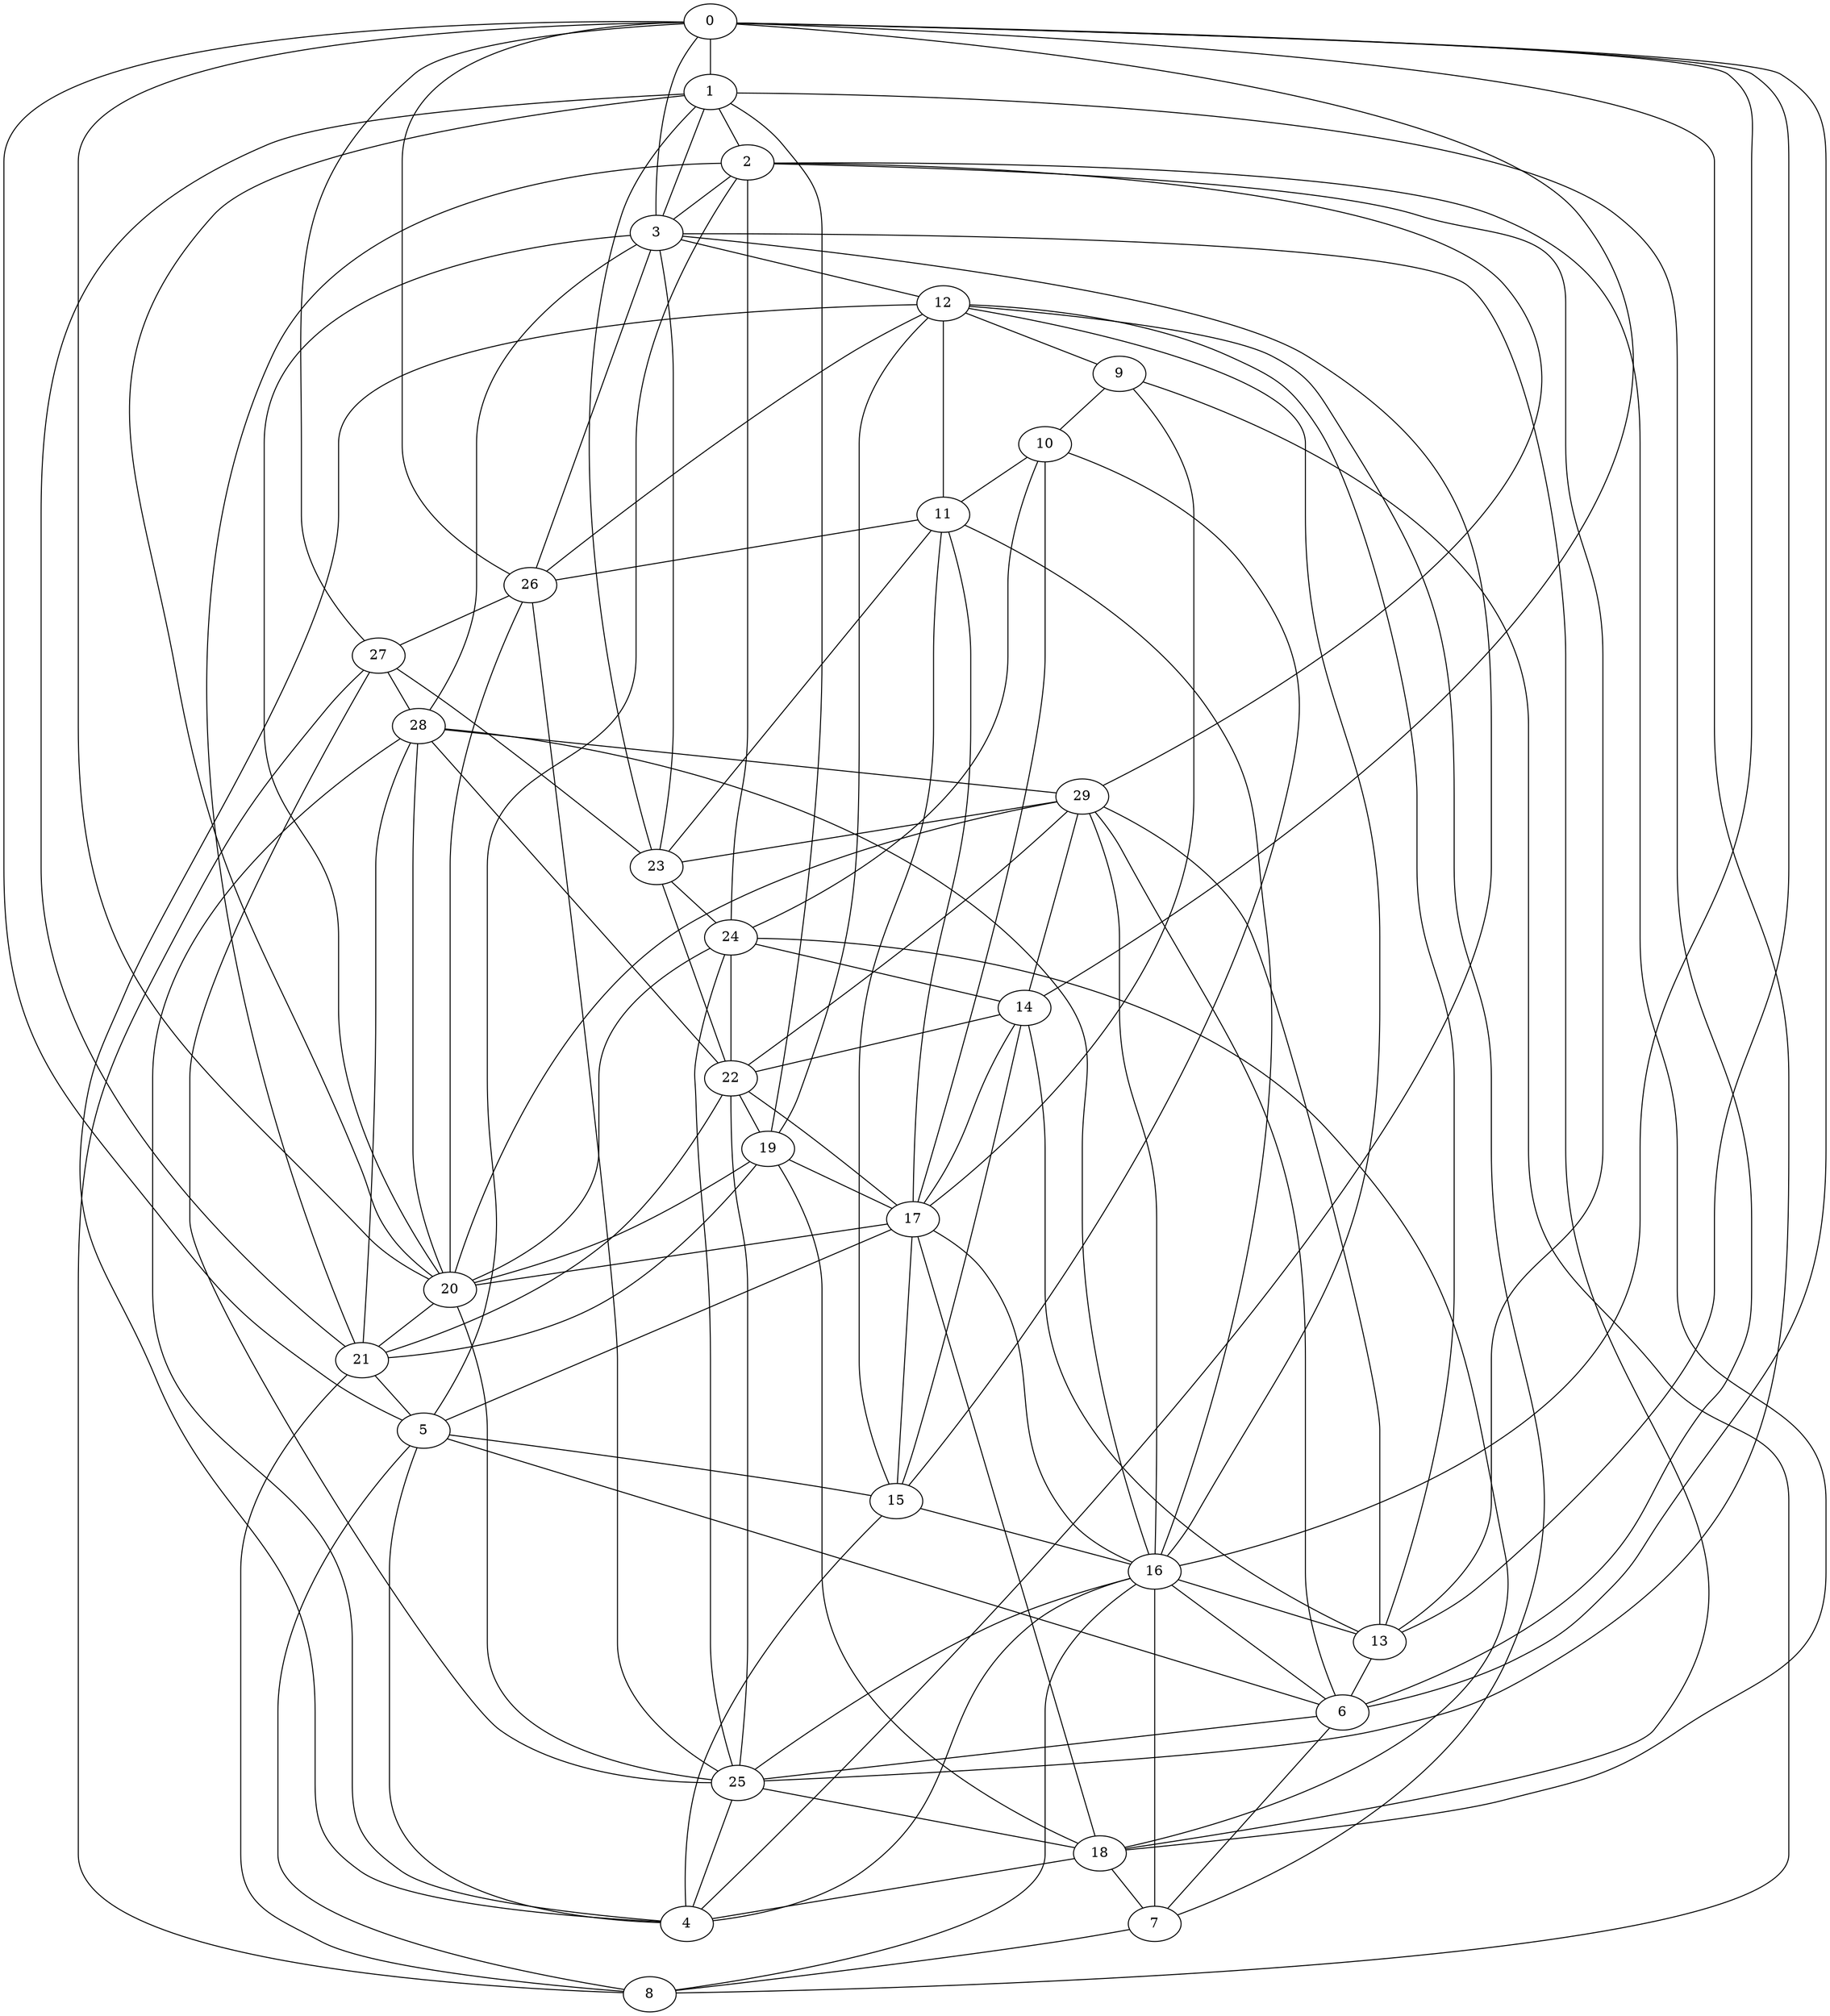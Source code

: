 graph {
0 ;
1 ;
2 ;
3 ;
4 ;
5 ;
6 ;
7 ;
8 ;
9 ;
10 ;
11 ;
12 ;
13 ;
14 ;
15 ;
16 ;
17 ;
18 ;
19 ;
20 ;
21 ;
22 ;
23 ;
24 ;
25 ;
26 ;
27 ;
28 ;
29 ;
0 -- 1 ;
1 -- 2 ;
2 -- 3 ;
3 -- 4 ;
4 -- 5 ;
5 -- 6 ;
6 -- 7 ;
7 -- 8 ;
8 -- 9 ;
9 -- 10 ;
10 -- 11 ;
11 -- 12 ;
12 -- 13 ;
13 -- 14 ;
14 -- 15 ;
15 -- 16 ;
16 -- 17 ;
17 -- 18 ;
18 -- 19 ;
19 -- 20 ;
20 -- 21 ;
21 -- 22 ;
22 -- 23 ;
23 -- 24 ;
24 -- 25 ;
25 -- 26 ;
26 -- 27 ;
27 -- 28 ;
28 -- 29 ;
0 -- 6 ;
0 -- 13 ;
0 -- 16 ;
0 -- 20 ;
1 -- 6 ;
1 -- 19 ;
1 -- 20 ;
1 -- 21 ;
2 -- 5 ;
2 -- 24 ;
3 -- 0 ;
3 -- 1 ;
3 -- 12 ;
4 -- 12 ;
4 -- 15 ;
4 -- 16 ;
4 -- 25 ;
4 -- 28 ;
5 -- 0 ;
5 -- 8 ;
5 -- 15 ;
5 -- 17 ;
6 -- 25 ;
6 -- 29 ;
7 -- 12 ;
7 -- 16 ;
9 -- 17 ;
10 -- 15 ;
10 -- 17 ;
10 -- 24 ;
11 -- 15 ;
11 -- 17 ;
11 -- 23 ;
11 -- 26 ;
12 -- 9 ;
12 -- 19 ;
12 -- 26 ;
13 -- 2 ;
13 -- 6 ;
13 -- 29 ;
14 -- 0 ;
14 -- 22 ;
16 -- 6 ;
16 -- 8 ;
16 -- 11 ;
16 -- 12 ;
16 -- 13 ;
16 -- 25 ;
16 -- 28 ;
16 -- 29 ;
17 -- 14 ;
17 -- 15 ;
17 -- 20 ;
17 -- 22 ;
18 -- 2 ;
18 -- 3 ;
18 -- 4 ;
18 -- 7 ;
19 -- 17 ;
20 -- 3 ;
20 -- 28 ;
20 -- 29 ;
21 -- 2 ;
21 -- 5 ;
21 -- 8 ;
21 -- 19 ;
21 -- 28 ;
22 -- 19 ;
22 -- 24 ;
22 -- 25 ;
22 -- 28 ;
23 -- 1 ;
23 -- 3 ;
23 -- 27 ;
24 -- 14 ;
24 -- 18 ;
24 -- 20 ;
25 -- 0 ;
25 -- 18 ;
25 -- 20 ;
25 -- 27 ;
26 -- 0 ;
26 -- 3 ;
26 -- 20 ;
27 -- 0 ;
27 -- 8 ;
28 -- 3 ;
29 -- 2 ;
29 -- 14 ;
29 -- 22 ;
29 -- 23 ;
}

